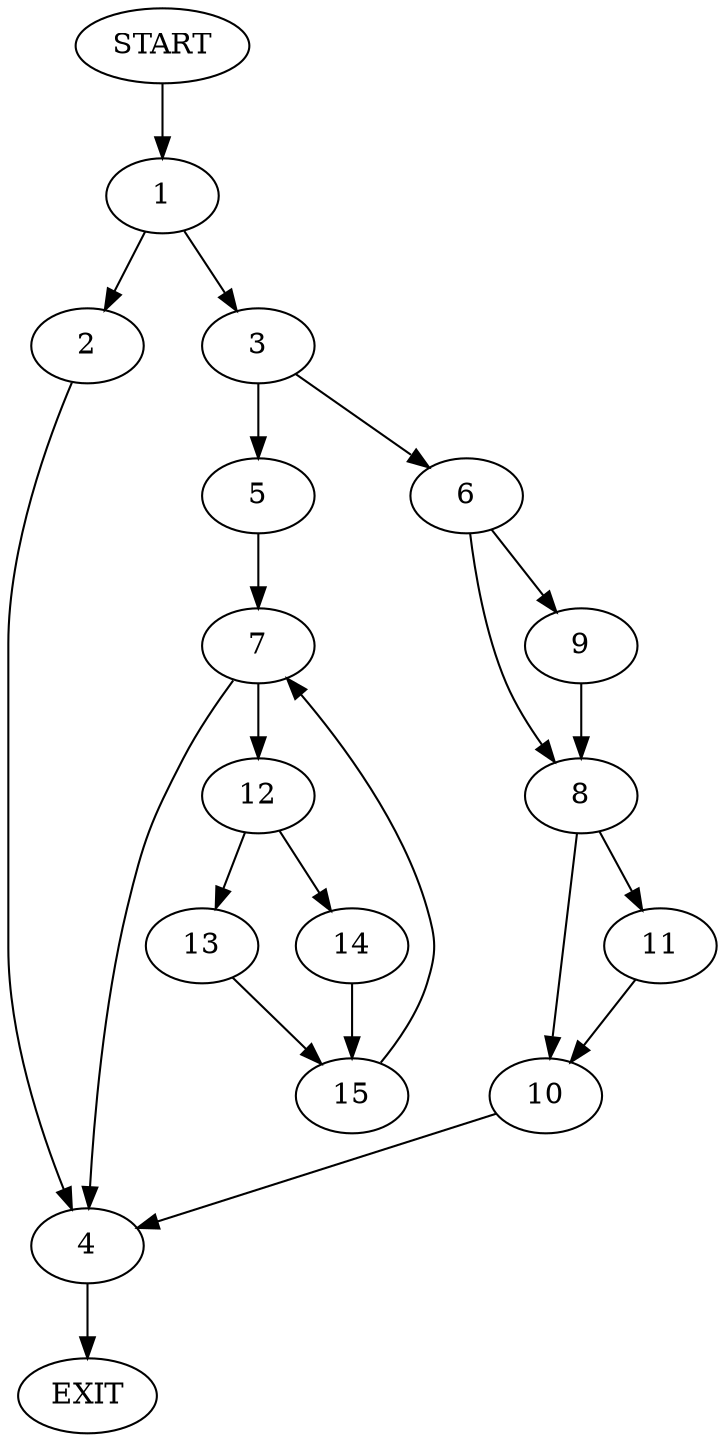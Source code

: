digraph {
0 [label="START"]
16 [label="EXIT"]
0 -> 1
1 -> 2
1 -> 3
2 -> 4
3 -> 5
3 -> 6
4 -> 16
5 -> 7
6 -> 8
6 -> 9
8 -> 10
8 -> 11
9 -> 8
11 -> 10
10 -> 4
7 -> 4
7 -> 12
12 -> 13
12 -> 14
14 -> 15
13 -> 15
15 -> 7
}
